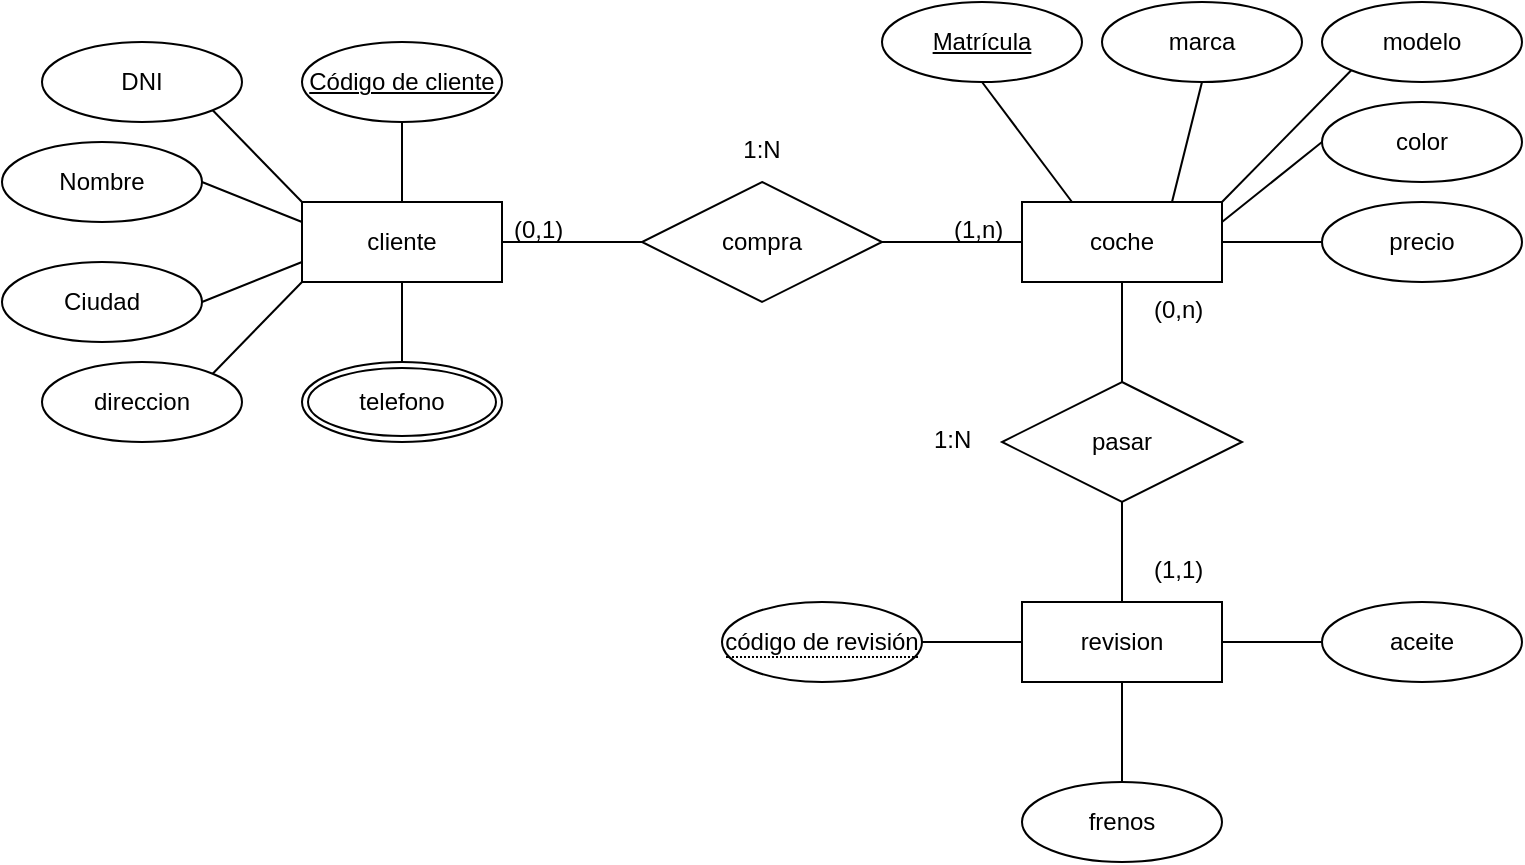 <mxfile version="22.0.5" type="device">
  <diagram name="Página-1" id="AGmM_iZ6ICkiVa7HvMKi">
    <mxGraphModel dx="996" dy="573" grid="1" gridSize="10" guides="1" tooltips="1" connect="1" arrows="1" fold="1" page="1" pageScale="1" pageWidth="827" pageHeight="1169" math="0" shadow="0">
      <root>
        <mxCell id="0" />
        <mxCell id="1" parent="0" />
        <mxCell id="SzJt69LB-A-jw5bW90Jo-12" value="cliente" style="whiteSpace=wrap;html=1;align=center;" vertex="1" parent="1">
          <mxGeometry x="190" y="280" width="100" height="40" as="geometry" />
        </mxCell>
        <mxCell id="SzJt69LB-A-jw5bW90Jo-13" value="coche" style="whiteSpace=wrap;html=1;align=center;" vertex="1" parent="1">
          <mxGeometry x="550" y="280" width="100" height="40" as="geometry" />
        </mxCell>
        <mxCell id="SzJt69LB-A-jw5bW90Jo-14" value="compra" style="shape=rhombus;perimeter=rhombusPerimeter;whiteSpace=wrap;html=1;align=center;" vertex="1" parent="1">
          <mxGeometry x="360" y="270" width="120" height="60" as="geometry" />
        </mxCell>
        <mxCell id="SzJt69LB-A-jw5bW90Jo-15" value="pasar" style="shape=rhombus;perimeter=rhombusPerimeter;whiteSpace=wrap;html=1;align=center;" vertex="1" parent="1">
          <mxGeometry x="540" y="370" width="120" height="60" as="geometry" />
        </mxCell>
        <mxCell id="SzJt69LB-A-jw5bW90Jo-16" value="revision" style="whiteSpace=wrap;html=1;align=center;" vertex="1" parent="1">
          <mxGeometry x="550" y="480" width="100" height="40" as="geometry" />
        </mxCell>
        <mxCell id="SzJt69LB-A-jw5bW90Jo-17" value="" style="endArrow=none;html=1;rounded=0;entryX=0.5;entryY=1;entryDx=0;entryDy=0;exitX=0.5;exitY=0;exitDx=0;exitDy=0;" edge="1" parent="1" source="SzJt69LB-A-jw5bW90Jo-15" target="SzJt69LB-A-jw5bW90Jo-13">
          <mxGeometry relative="1" as="geometry">
            <mxPoint x="410" y="430" as="sourcePoint" />
            <mxPoint x="570" y="430" as="targetPoint" />
          </mxGeometry>
        </mxCell>
        <mxCell id="SzJt69LB-A-jw5bW90Jo-18" value="" style="endArrow=none;html=1;rounded=0;entryX=0.5;entryY=1;entryDx=0;entryDy=0;exitX=0.5;exitY=0;exitDx=0;exitDy=0;" edge="1" parent="1" source="SzJt69LB-A-jw5bW90Jo-16" target="SzJt69LB-A-jw5bW90Jo-15">
          <mxGeometry relative="1" as="geometry">
            <mxPoint x="410" y="430" as="sourcePoint" />
            <mxPoint x="570" y="430" as="targetPoint" />
          </mxGeometry>
        </mxCell>
        <mxCell id="SzJt69LB-A-jw5bW90Jo-19" value="" style="endArrow=none;html=1;rounded=0;entryX=0;entryY=0.5;entryDx=0;entryDy=0;exitX=1;exitY=0.5;exitDx=0;exitDy=0;" edge="1" parent="1" source="SzJt69LB-A-jw5bW90Jo-14" target="SzJt69LB-A-jw5bW90Jo-13">
          <mxGeometry relative="1" as="geometry">
            <mxPoint x="410" y="430" as="sourcePoint" />
            <mxPoint x="570" y="430" as="targetPoint" />
          </mxGeometry>
        </mxCell>
        <mxCell id="SzJt69LB-A-jw5bW90Jo-20" value="" style="endArrow=none;html=1;rounded=0;exitX=1;exitY=0.5;exitDx=0;exitDy=0;entryX=0;entryY=0.5;entryDx=0;entryDy=0;" edge="1" parent="1" source="SzJt69LB-A-jw5bW90Jo-12" target="SzJt69LB-A-jw5bW90Jo-14">
          <mxGeometry relative="1" as="geometry">
            <mxPoint x="410" y="430" as="sourcePoint" />
            <mxPoint x="570" y="430" as="targetPoint" />
          </mxGeometry>
        </mxCell>
        <mxCell id="SzJt69LB-A-jw5bW90Jo-21" value="&lt;span style=&quot;border-bottom: 1px dotted&quot;&gt;código de revisión&lt;/span&gt;" style="ellipse;whiteSpace=wrap;html=1;align=center;" vertex="1" parent="1">
          <mxGeometry x="400" y="480" width="100" height="40" as="geometry" />
        </mxCell>
        <mxCell id="SzJt69LB-A-jw5bW90Jo-23" value="aceite" style="ellipse;whiteSpace=wrap;html=1;align=center;" vertex="1" parent="1">
          <mxGeometry x="700" y="480" width="100" height="40" as="geometry" />
        </mxCell>
        <mxCell id="SzJt69LB-A-jw5bW90Jo-25" value="frenos" style="ellipse;whiteSpace=wrap;html=1;align=center;" vertex="1" parent="1">
          <mxGeometry x="550" y="570" width="100" height="40" as="geometry" />
        </mxCell>
        <mxCell id="SzJt69LB-A-jw5bW90Jo-26" value="" style="endArrow=none;html=1;rounded=0;entryX=1;entryY=0.5;entryDx=0;entryDy=0;exitX=0;exitY=0.5;exitDx=0;exitDy=0;" edge="1" parent="1" source="SzJt69LB-A-jw5bW90Jo-23" target="SzJt69LB-A-jw5bW90Jo-16">
          <mxGeometry relative="1" as="geometry">
            <mxPoint x="410" y="430" as="sourcePoint" />
            <mxPoint x="570" y="430" as="targetPoint" />
          </mxGeometry>
        </mxCell>
        <mxCell id="SzJt69LB-A-jw5bW90Jo-27" value="" style="endArrow=none;html=1;rounded=0;entryX=0.5;entryY=0;entryDx=0;entryDy=0;exitX=0.5;exitY=1;exitDx=0;exitDy=0;" edge="1" parent="1" source="SzJt69LB-A-jw5bW90Jo-16" target="SzJt69LB-A-jw5bW90Jo-25">
          <mxGeometry relative="1" as="geometry">
            <mxPoint x="410" y="430" as="sourcePoint" />
            <mxPoint x="570" y="430" as="targetPoint" />
          </mxGeometry>
        </mxCell>
        <mxCell id="SzJt69LB-A-jw5bW90Jo-28" value="" style="endArrow=none;html=1;rounded=0;exitX=1;exitY=0.5;exitDx=0;exitDy=0;entryX=0;entryY=0.5;entryDx=0;entryDy=0;" edge="1" parent="1" source="SzJt69LB-A-jw5bW90Jo-21" target="SzJt69LB-A-jw5bW90Jo-16">
          <mxGeometry relative="1" as="geometry">
            <mxPoint x="410" y="430" as="sourcePoint" />
            <mxPoint x="570" y="430" as="targetPoint" />
          </mxGeometry>
        </mxCell>
        <mxCell id="SzJt69LB-A-jw5bW90Jo-30" value="marca" style="ellipse;whiteSpace=wrap;html=1;align=center;" vertex="1" parent="1">
          <mxGeometry x="590" y="180" width="100" height="40" as="geometry" />
        </mxCell>
        <mxCell id="SzJt69LB-A-jw5bW90Jo-31" value="modelo" style="ellipse;whiteSpace=wrap;html=1;align=center;" vertex="1" parent="1">
          <mxGeometry x="700" y="180" width="100" height="40" as="geometry" />
        </mxCell>
        <mxCell id="SzJt69LB-A-jw5bW90Jo-32" value="color" style="ellipse;whiteSpace=wrap;html=1;align=center;" vertex="1" parent="1">
          <mxGeometry x="700" y="230" width="100" height="40" as="geometry" />
        </mxCell>
        <mxCell id="SzJt69LB-A-jw5bW90Jo-33" value="precio" style="ellipse;whiteSpace=wrap;html=1;align=center;" vertex="1" parent="1">
          <mxGeometry x="700" y="280" width="100" height="40" as="geometry" />
        </mxCell>
        <mxCell id="SzJt69LB-A-jw5bW90Jo-34" value="" style="endArrow=none;html=1;rounded=0;entryX=0;entryY=0.5;entryDx=0;entryDy=0;exitX=1;exitY=0.5;exitDx=0;exitDy=0;" edge="1" parent="1" source="SzJt69LB-A-jw5bW90Jo-13" target="SzJt69LB-A-jw5bW90Jo-33">
          <mxGeometry relative="1" as="geometry">
            <mxPoint x="410" y="430" as="sourcePoint" />
            <mxPoint x="570" y="430" as="targetPoint" />
          </mxGeometry>
        </mxCell>
        <mxCell id="SzJt69LB-A-jw5bW90Jo-35" value="" style="endArrow=none;html=1;rounded=0;exitX=1;exitY=0;exitDx=0;exitDy=0;entryX=0;entryY=1;entryDx=0;entryDy=0;" edge="1" parent="1" source="SzJt69LB-A-jw5bW90Jo-13" target="SzJt69LB-A-jw5bW90Jo-31">
          <mxGeometry relative="1" as="geometry">
            <mxPoint x="410" y="430" as="sourcePoint" />
            <mxPoint x="570" y="430" as="targetPoint" />
          </mxGeometry>
        </mxCell>
        <mxCell id="SzJt69LB-A-jw5bW90Jo-36" value="" style="endArrow=none;html=1;rounded=0;exitX=1;exitY=0.25;exitDx=0;exitDy=0;entryX=0;entryY=0.5;entryDx=0;entryDy=0;" edge="1" parent="1" source="SzJt69LB-A-jw5bW90Jo-13" target="SzJt69LB-A-jw5bW90Jo-32">
          <mxGeometry relative="1" as="geometry">
            <mxPoint x="620" y="340" as="sourcePoint" />
            <mxPoint x="780" y="340" as="targetPoint" />
          </mxGeometry>
        </mxCell>
        <mxCell id="SzJt69LB-A-jw5bW90Jo-37" value="" style="endArrow=none;html=1;rounded=0;exitX=0.25;exitY=0;exitDx=0;exitDy=0;entryX=0.5;entryY=1;entryDx=0;entryDy=0;" edge="1" parent="1" source="SzJt69LB-A-jw5bW90Jo-13">
          <mxGeometry relative="1" as="geometry">
            <mxPoint x="410" y="430" as="sourcePoint" />
            <mxPoint x="530" y="220" as="targetPoint" />
          </mxGeometry>
        </mxCell>
        <mxCell id="SzJt69LB-A-jw5bW90Jo-38" value="" style="endArrow=none;html=1;rounded=0;entryX=0.75;entryY=0;entryDx=0;entryDy=0;exitX=0.5;exitY=1;exitDx=0;exitDy=0;" edge="1" parent="1" source="SzJt69LB-A-jw5bW90Jo-30" target="SzJt69LB-A-jw5bW90Jo-13">
          <mxGeometry relative="1" as="geometry">
            <mxPoint x="410" y="430" as="sourcePoint" />
            <mxPoint x="570" y="430" as="targetPoint" />
          </mxGeometry>
        </mxCell>
        <mxCell id="SzJt69LB-A-jw5bW90Jo-41" value="DNI" style="ellipse;whiteSpace=wrap;html=1;align=center;" vertex="1" parent="1">
          <mxGeometry x="60" y="200" width="100" height="40" as="geometry" />
        </mxCell>
        <mxCell id="SzJt69LB-A-jw5bW90Jo-42" value="Nombre" style="ellipse;whiteSpace=wrap;html=1;align=center;" vertex="1" parent="1">
          <mxGeometry x="40" y="250" width="100" height="40" as="geometry" />
        </mxCell>
        <mxCell id="SzJt69LB-A-jw5bW90Jo-44" value="direccion" style="ellipse;whiteSpace=wrap;html=1;align=center;" vertex="1" parent="1">
          <mxGeometry x="60" y="360" width="100" height="40" as="geometry" />
        </mxCell>
        <mxCell id="SzJt69LB-A-jw5bW90Jo-45" value="Matrícula" style="ellipse;whiteSpace=wrap;html=1;align=center;fontStyle=4;" vertex="1" parent="1">
          <mxGeometry x="480" y="180" width="100" height="40" as="geometry" />
        </mxCell>
        <mxCell id="SzJt69LB-A-jw5bW90Jo-46" value="Código de cliente" style="ellipse;whiteSpace=wrap;html=1;align=center;fontStyle=4;" vertex="1" parent="1">
          <mxGeometry x="190" y="200" width="100" height="40" as="geometry" />
        </mxCell>
        <mxCell id="SzJt69LB-A-jw5bW90Jo-47" value="" style="endArrow=none;html=1;rounded=0;exitX=0.5;exitY=0;exitDx=0;exitDy=0;entryX=0.5;entryY=1;entryDx=0;entryDy=0;" edge="1" parent="1" source="SzJt69LB-A-jw5bW90Jo-12" target="SzJt69LB-A-jw5bW90Jo-46">
          <mxGeometry relative="1" as="geometry">
            <mxPoint x="410" y="430" as="sourcePoint" />
            <mxPoint x="570" y="430" as="targetPoint" />
          </mxGeometry>
        </mxCell>
        <mxCell id="SzJt69LB-A-jw5bW90Jo-48" value="" style="endArrow=none;html=1;rounded=0;exitX=0;exitY=0;exitDx=0;exitDy=0;entryX=1;entryY=1;entryDx=0;entryDy=0;" edge="1" parent="1" source="SzJt69LB-A-jw5bW90Jo-12" target="SzJt69LB-A-jw5bW90Jo-41">
          <mxGeometry relative="1" as="geometry">
            <mxPoint x="410" y="430" as="sourcePoint" />
            <mxPoint x="570" y="430" as="targetPoint" />
          </mxGeometry>
        </mxCell>
        <mxCell id="SzJt69LB-A-jw5bW90Jo-49" value="" style="endArrow=none;html=1;rounded=0;exitX=0;exitY=0.25;exitDx=0;exitDy=0;entryX=1;entryY=0.5;entryDx=0;entryDy=0;" edge="1" parent="1" source="SzJt69LB-A-jw5bW90Jo-12" target="SzJt69LB-A-jw5bW90Jo-42">
          <mxGeometry relative="1" as="geometry">
            <mxPoint x="410" y="430" as="sourcePoint" />
            <mxPoint x="570" y="430" as="targetPoint" />
          </mxGeometry>
        </mxCell>
        <mxCell id="SzJt69LB-A-jw5bW90Jo-50" value="" style="endArrow=none;html=1;rounded=0;exitX=0;exitY=1;exitDx=0;exitDy=0;entryX=1;entryY=0;entryDx=0;entryDy=0;" edge="1" parent="1" source="SzJt69LB-A-jw5bW90Jo-12" target="SzJt69LB-A-jw5bW90Jo-44">
          <mxGeometry relative="1" as="geometry">
            <mxPoint x="410" y="430" as="sourcePoint" />
            <mxPoint x="570" y="430" as="targetPoint" />
          </mxGeometry>
        </mxCell>
        <mxCell id="SzJt69LB-A-jw5bW90Jo-51" value="" style="endArrow=none;html=1;rounded=0;exitX=0.5;exitY=1;exitDx=0;exitDy=0;entryX=0.5;entryY=0;entryDx=0;entryDy=0;" edge="1" parent="1" source="SzJt69LB-A-jw5bW90Jo-12">
          <mxGeometry relative="1" as="geometry">
            <mxPoint x="410" y="430" as="sourcePoint" />
            <mxPoint x="240" y="360" as="targetPoint" />
          </mxGeometry>
        </mxCell>
        <mxCell id="SzJt69LB-A-jw5bW90Jo-52" value="Ciudad" style="ellipse;whiteSpace=wrap;html=1;align=center;" vertex="1" parent="1">
          <mxGeometry x="40" y="310" width="100" height="40" as="geometry" />
        </mxCell>
        <mxCell id="SzJt69LB-A-jw5bW90Jo-53" value="" style="endArrow=none;html=1;rounded=0;exitX=1;exitY=0.5;exitDx=0;exitDy=0;entryX=0;entryY=0.75;entryDx=0;entryDy=0;" edge="1" parent="1" source="SzJt69LB-A-jw5bW90Jo-52" target="SzJt69LB-A-jw5bW90Jo-12">
          <mxGeometry relative="1" as="geometry">
            <mxPoint x="410" y="430" as="sourcePoint" />
            <mxPoint x="570" y="430" as="targetPoint" />
          </mxGeometry>
        </mxCell>
        <mxCell id="SzJt69LB-A-jw5bW90Jo-54" value="(1,n)" style="text;strokeColor=none;fillColor=none;spacingLeft=4;spacingRight=4;overflow=hidden;rotatable=0;points=[[0,0.5],[1,0.5]];portConstraint=eastwest;fontSize=12;whiteSpace=wrap;html=1;" vertex="1" parent="1">
          <mxGeometry x="510" y="280" width="40" height="30" as="geometry" />
        </mxCell>
        <mxCell id="SzJt69LB-A-jw5bW90Jo-55" value="(0,1)" style="text;strokeColor=none;fillColor=none;spacingLeft=4;spacingRight=4;overflow=hidden;rotatable=0;points=[[0,0.5],[1,0.5]];portConstraint=eastwest;fontSize=12;whiteSpace=wrap;html=1;" vertex="1" parent="1">
          <mxGeometry x="290" y="280" width="40" height="30" as="geometry" />
        </mxCell>
        <mxCell id="SzJt69LB-A-jw5bW90Jo-56" value="1:N" style="text;strokeColor=none;fillColor=none;spacingLeft=4;spacingRight=4;overflow=hidden;rotatable=0;points=[[0,0.5],[1,0.5]];portConstraint=eastwest;fontSize=12;whiteSpace=wrap;html=1;align=center;" vertex="1" parent="1">
          <mxGeometry x="400" y="240" width="40" height="30" as="geometry" />
        </mxCell>
        <mxCell id="SzJt69LB-A-jw5bW90Jo-60" value="(1,1)" style="text;strokeColor=none;fillColor=none;spacingLeft=4;spacingRight=4;overflow=hidden;rotatable=0;points=[[0,0.5],[1,0.5]];portConstraint=eastwest;fontSize=12;whiteSpace=wrap;html=1;" vertex="1" parent="1">
          <mxGeometry x="610" y="450" width="40" height="30" as="geometry" />
        </mxCell>
        <mxCell id="SzJt69LB-A-jw5bW90Jo-61" value="(0,n)" style="text;strokeColor=none;fillColor=none;spacingLeft=4;spacingRight=4;overflow=hidden;rotatable=0;points=[[0,0.5],[1,0.5]];portConstraint=eastwest;fontSize=12;whiteSpace=wrap;html=1;" vertex="1" parent="1">
          <mxGeometry x="610" y="320" width="40" height="30" as="geometry" />
        </mxCell>
        <mxCell id="SzJt69LB-A-jw5bW90Jo-62" value="telefono" style="ellipse;shape=doubleEllipse;margin=3;whiteSpace=wrap;html=1;align=center;" vertex="1" parent="1">
          <mxGeometry x="190" y="360" width="100" height="40" as="geometry" />
        </mxCell>
        <mxCell id="SzJt69LB-A-jw5bW90Jo-63" value="1:N" style="text;strokeColor=none;fillColor=none;spacingLeft=4;spacingRight=4;overflow=hidden;rotatable=0;points=[[0,0.5],[1,0.5]];portConstraint=eastwest;fontSize=12;whiteSpace=wrap;html=1;" vertex="1" parent="1">
          <mxGeometry x="500" y="385" width="40" height="30" as="geometry" />
        </mxCell>
      </root>
    </mxGraphModel>
  </diagram>
</mxfile>
